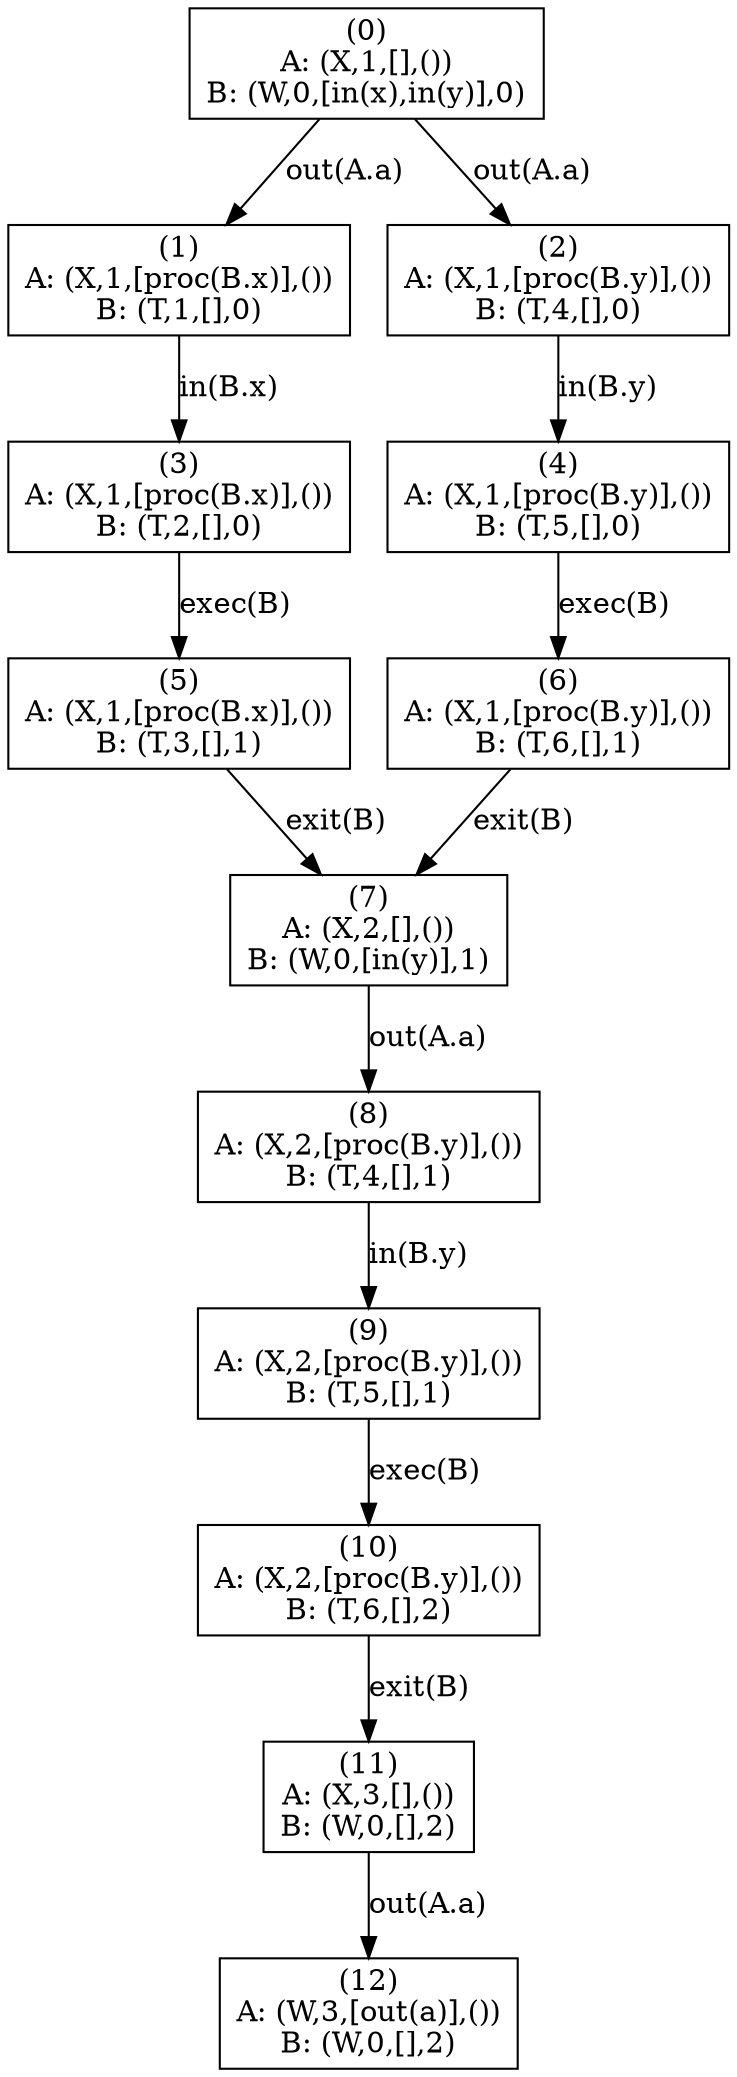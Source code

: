 digraph G {
	 rankdir=TB;
	0 [label = "(0)\nA: (X,1,[],())\nB: (W,0,[in(x),in(y)],0)" shape=box];
	1 [label = "(1)\nA: (X,1,[proc(B.x)],())\nB: (T,1,[],0)" shape=box];
	2 [label = "(2)\nA: (X,1,[proc(B.y)],())\nB: (T,4,[],0)" shape=box];
	3 [label = "(3)\nA: (X,1,[proc(B.x)],())\nB: (T,2,[],0)" shape=box];
	4 [label = "(4)\nA: (X,1,[proc(B.y)],())\nB: (T,5,[],0)" shape=box];
	5 [label = "(5)\nA: (X,1,[proc(B.x)],())\nB: (T,3,[],1)" shape=box];
	6 [label = "(6)\nA: (X,1,[proc(B.y)],())\nB: (T,6,[],1)" shape=box];
	7 [label = "(7)\nA: (X,2,[],())\nB: (W,0,[in(y)],1)" shape=box];
	8 [label = "(8)\nA: (X,2,[proc(B.y)],())\nB: (T,4,[],1)" shape=box];
	9 [label = "(9)\nA: (X,2,[proc(B.y)],())\nB: (T,5,[],1)" shape=box];
	10 [label = "(10)\nA: (X,2,[proc(B.y)],())\nB: (T,6,[],2)" shape=box];
	11 [label = "(11)\nA: (X,3,[],())\nB: (W,0,[],2)" shape=box];
	12 [label = "(12)\nA: (W,3,[out(a)],())\nB: (W,0,[],2)" shape=box];
	0 -> 1 [label = "out(A.a)"];
	0 -> 2 [label = "out(A.a)"];
	1 -> 3 [label = "in(B.x)"];
	2 -> 4 [label = "in(B.y)"];
	3 -> 5 [label = "exec(B)"];
	4 -> 6 [label = "exec(B)"];
	5 -> 7 [label = "exit(B)"];
	6 -> 7 [label = "exit(B)"];
	7 -> 8 [label = "out(A.a)"];
	8 -> 9 [label = "in(B.y)"];
	9 -> 10 [label = "exec(B)"];
	10 -> 11 [label = "exit(B)"];
	11 -> 12 [label = "out(A.a)"];
}

